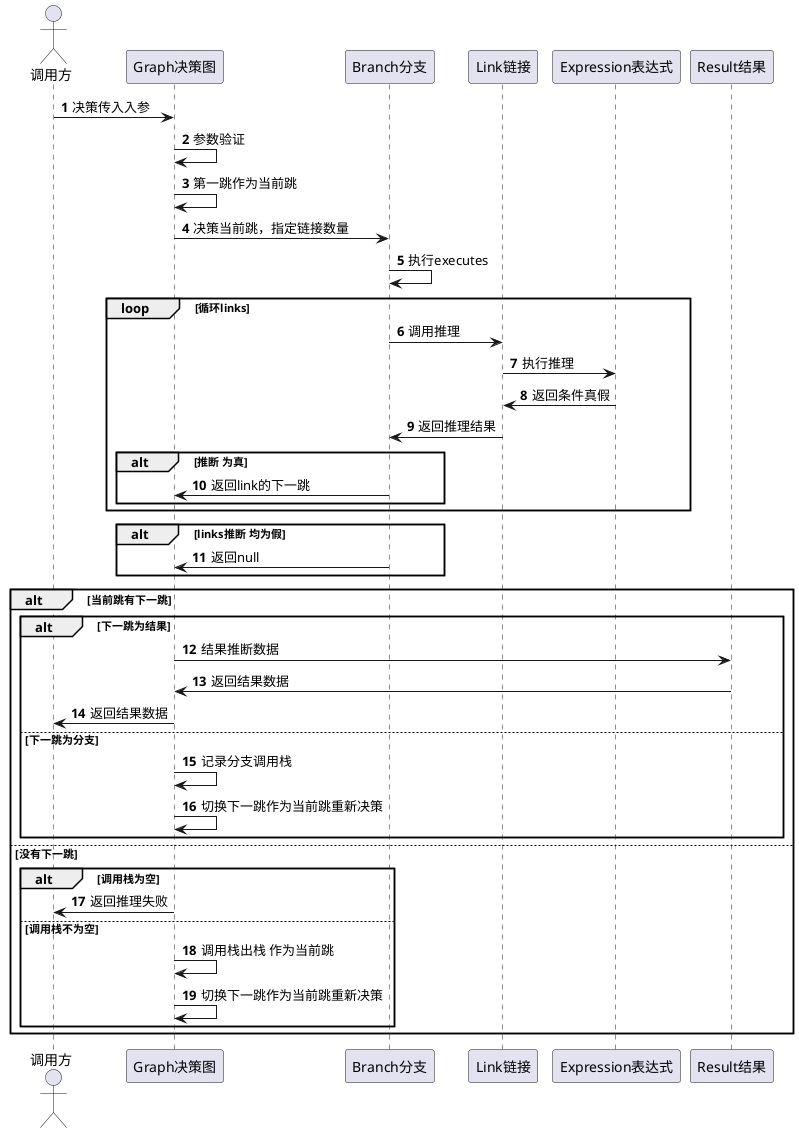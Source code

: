 @startuml
'https://plantuml.com/sequence-diagram
autonumber





actor 调用方
participant Graph决策图 as Graph
participant Branch分支 as Branch
participant Link链接 as Link
participant Expression表达式 as Expression
participant Result结果 as Result


调用方 ->Graph: 决策传入入参
Graph ->Graph: 参数验证
Graph ->Graph: 第一跳作为当前跳

Graph -> Branch: 决策当前跳，指定链接数量
Branch -> Branch: 执行executes
loop 循环links
    Branch -> Link: 调用推理
    Link -> Expression: 执行推理
    Expression ->Link:返回条件真假
    Link -> Branch: 返回推理结果
    alt 推断 为真
        Branch -> Graph:返回link的下一跳
    end
end
alt links推断 均为假
    Branch -> Graph:返回null
end
alt 当前跳有下一跳
    alt 下一跳为结果
        Graph->Result:结果推断数据
        Result->Graph:返回结果数据
        Graph->调用方:返回结果数据
    else 下一跳为分支
       Graph ->Graph: 记录分支调用栈
       Graph ->Graph: 切换下一跳作为当前跳重新决策
    end
else 没有下一跳
    alt 调用栈为空
        Graph->调用方:返回推理失败
    else 调用栈不为空
       Graph ->Graph: 调用栈出栈 作为当前跳
        Graph ->Graph: 切换下一跳作为当前跳重新决策
    end

end



@enduml